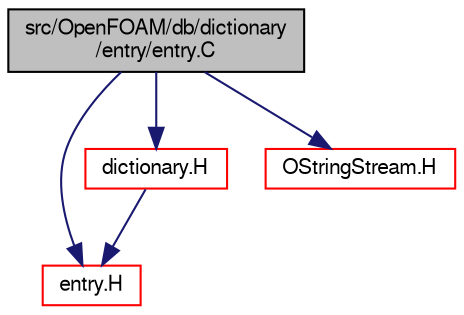 digraph "src/OpenFOAM/db/dictionary/entry/entry.C"
{
  bgcolor="transparent";
  edge [fontname="FreeSans",fontsize="10",labelfontname="FreeSans",labelfontsize="10"];
  node [fontname="FreeSans",fontsize="10",shape=record];
  Node0 [label="src/OpenFOAM/db/dictionary\l/entry/entry.C",height=0.2,width=0.4,color="black", fillcolor="grey75", style="filled", fontcolor="black"];
  Node0 -> Node1 [color="midnightblue",fontsize="10",style="solid",fontname="FreeSans"];
  Node1 [label="entry.H",height=0.2,width=0.4,color="red",URL="$a08825.html"];
  Node0 -> Node47 [color="midnightblue",fontsize="10",style="solid",fontname="FreeSans"];
  Node47 [label="dictionary.H",height=0.2,width=0.4,color="red",URL="$a08804.html"];
  Node47 -> Node1 [color="midnightblue",fontsize="10",style="solid",fontname="FreeSans"];
  Node0 -> Node72 [color="midnightblue",fontsize="10",style="solid",fontname="FreeSans"];
  Node72 [label="OStringStream.H",height=0.2,width=0.4,color="red",URL="$a09212.html"];
}
